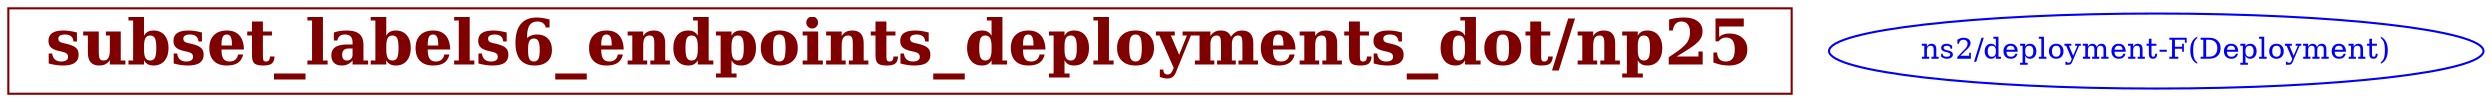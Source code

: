 // The Connectivity Graph of np25
digraph {
	HEADER [shape="box" label=< <B>subset_labels6_endpoints_deployments_dot/np25</B> > fontsize=30 color=webmaroon fontcolor=webmaroon];
	"ns2/deployment-F(Deployment)" [label="ns2/deployment-F(Deployment)" color="blue" fontcolor="blue"]
}

